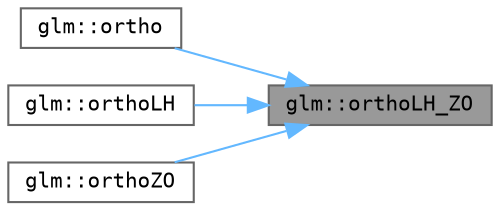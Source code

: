 digraph "glm::orthoLH_ZO"
{
 // LATEX_PDF_SIZE
  bgcolor="transparent";
  edge [fontname=Terminal,fontsize=10,labelfontname=Helvetica,labelfontsize=10];
  node [fontname=Terminal,fontsize=10,shape=box,height=0.2,width=0.4];
  rankdir="RL";
  Node1 [label="glm::orthoLH_ZO",height=0.2,width=0.4,color="gray40", fillcolor="grey60", style="filled", fontcolor="black",tooltip=" "];
  Node1 -> Node2 [dir="back",color="steelblue1",style="solid"];
  Node2 [label="glm::ortho",height=0.2,width=0.4,color="grey40", fillcolor="white", style="filled",URL="$group__ext__matrix__clip__space.html#ga9f2fb5616010518c43894fe934f6f914",tooltip=" "];
  Node1 -> Node3 [dir="back",color="steelblue1",style="solid"];
  Node3 [label="glm::orthoLH",height=0.2,width=0.4,color="grey40", fillcolor="white", style="filled",URL="$group__ext__matrix__clip__space.html#ga8dd6ed0963b92e610448163d12f20dc7",tooltip=" "];
  Node1 -> Node4 [dir="back",color="steelblue1",style="solid"];
  Node4 [label="glm::orthoZO",height=0.2,width=0.4,color="grey40", fillcolor="white", style="filled",URL="$group__ext__matrix__clip__space.html#ga8079772d895a0d75d705a611d521fd60",tooltip=" "];
}
